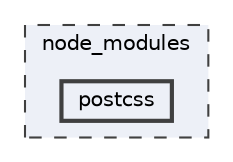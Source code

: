 digraph "node_modules/postcss"
{
 // LATEX_PDF_SIZE
  bgcolor="transparent";
  edge [fontname=Helvetica,fontsize=10,labelfontname=Helvetica,labelfontsize=10];
  node [fontname=Helvetica,fontsize=10,shape=box,height=0.2,width=0.4];
  compound=true
  subgraph clusterdir_acd06b18086a0dd2ae699b1e0b775be8 {
    graph [ bgcolor="#edf0f7", pencolor="grey25", label="node_modules", fontname=Helvetica,fontsize=10 style="filled,dashed", URL="dir_acd06b18086a0dd2ae699b1e0b775be8.html",tooltip=""]
  dir_89573d253c39d404d6de30837b232e6f [label="postcss", fillcolor="#edf0f7", color="grey25", style="filled,bold", URL="dir_89573d253c39d404d6de30837b232e6f.html",tooltip=""];
  }
}
